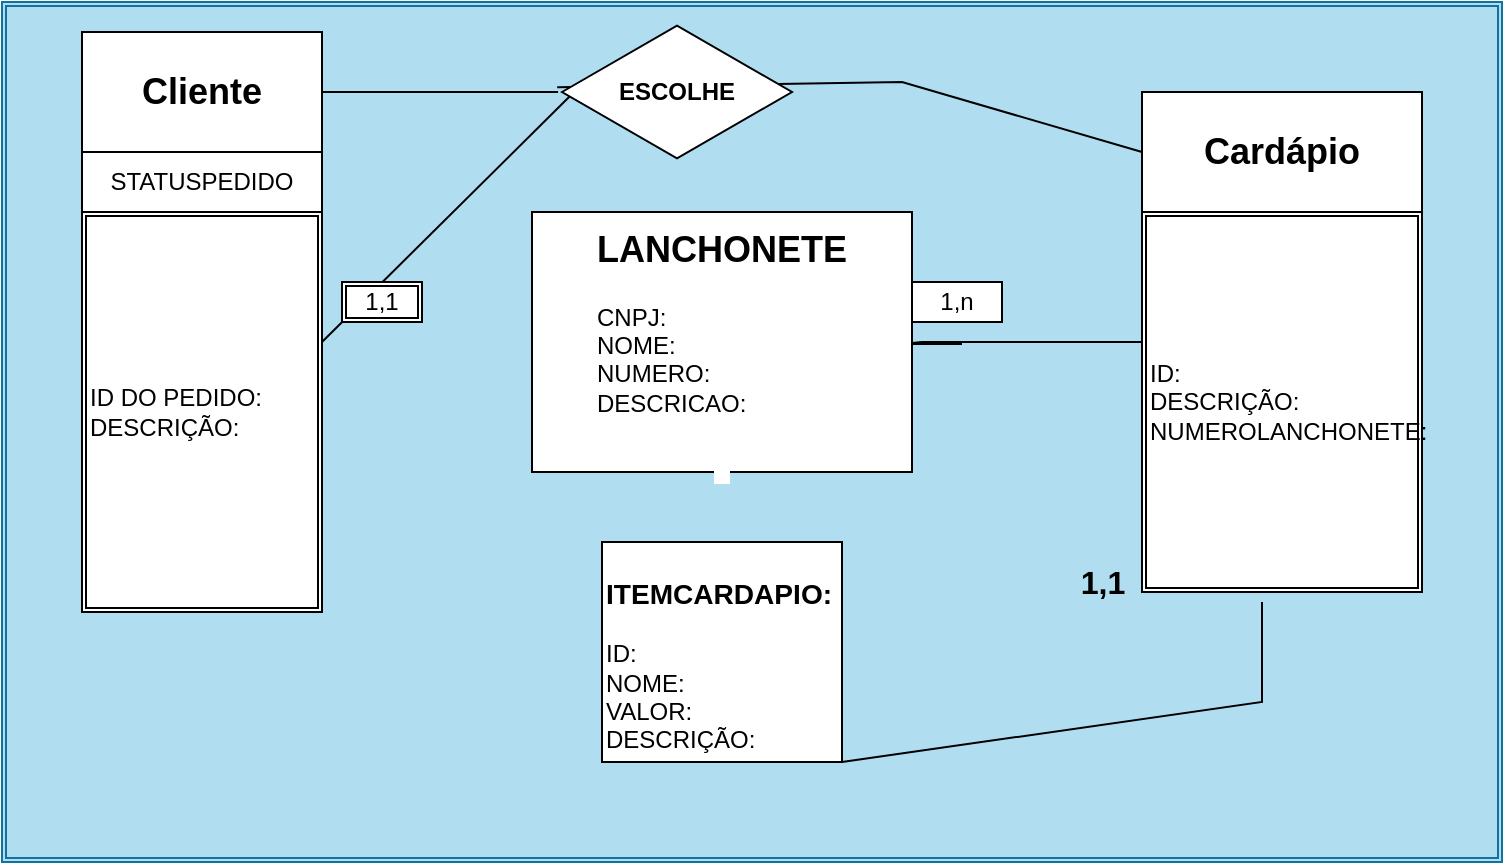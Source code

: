 <mxfile version="20.2.3" type="github"><diagram id="6pp2RV4mtEbvAsg67zJC" name="Página-1"><mxGraphModel dx="1342" dy="652" grid="1" gridSize="10" guides="1" tooltips="1" connect="1" arrows="1" fold="1" page="1" pageScale="1" pageWidth="827" pageHeight="1169" math="0" shadow="0"><root><mxCell id="0"/><mxCell id="1" parent="0"/><mxCell id="OGsb8LyxTWpnHMmIGxZ0-33" value="" style="endArrow=none;html=1;rounded=0;fontFamily=Helvetica;exitX=0.5;exitY=0;exitDx=0;exitDy=0;" edge="1" parent="1" source="OGsb8LyxTWpnHMmIGxZ0-31"><mxGeometry width="50" height="50" relative="1" as="geometry"><mxPoint x="390" y="430" as="sourcePoint"/><mxPoint x="370" y="320" as="targetPoint"/></mxGeometry></mxCell><mxCell id="OGsb8LyxTWpnHMmIGxZ0-43" value="" style="shape=ext;double=1;rounded=0;whiteSpace=wrap;html=1;labelBackgroundColor=#CCFFFF;fontFamily=Helvetica;fillColor=#b1ddf0;strokeColor=#10739e;" vertex="1" parent="1"><mxGeometry x="10" y="90" width="750" height="430" as="geometry"/></mxCell><mxCell id="OGsb8LyxTWpnHMmIGxZ0-31" value="&lt;h3&gt;ITEMCARDAPIO:&lt;/h3&gt;ID:&lt;br&gt;NOME:&lt;br&gt;VALOR:&lt;br&gt;DESCRIÇÃO:" style="rounded=0;whiteSpace=wrap;html=1;fontFamily=Helvetica;align=left;" vertex="1" parent="1"><mxGeometry x="310" y="360" width="120" height="110" as="geometry"/></mxCell><mxCell id="OGsb8LyxTWpnHMmIGxZ0-28" value="ID:&lt;br&gt;DESCRIÇÃO:&lt;br&gt;NUMEROLANCHONETE:" style="shape=ext;double=1;rounded=0;whiteSpace=wrap;html=1;fontFamily=Helvetica;align=left;" vertex="1" parent="1"><mxGeometry x="580" y="195" width="140" height="190" as="geometry"/></mxCell><mxCell id="OGsb8LyxTWpnHMmIGxZ0-13" value="&lt;h2&gt;Cardápio&lt;/h2&gt;" style="rounded=0;whiteSpace=wrap;html=1;" vertex="1" parent="1"><mxGeometry x="580" y="135" width="140" height="60" as="geometry"/></mxCell><mxCell id="OGsb8LyxTWpnHMmIGxZ0-40" value="&lt;h6&gt;1,1&lt;/h6&gt;" style="text;strokeColor=none;fillColor=none;html=1;fontSize=24;fontStyle=1;verticalAlign=middle;align=center;fontFamily=Helvetica;" vertex="1" parent="1"><mxGeometry x="510" y="360" width="100" height="40" as="geometry"/></mxCell><mxCell id="OGsb8LyxTWpnHMmIGxZ0-39" value="" style="endArrow=none;html=1;rounded=0;fontFamily=Helvetica;exitX=1;exitY=1;exitDx=0;exitDy=0;" edge="1" parent="1" source="OGsb8LyxTWpnHMmIGxZ0-31"><mxGeometry width="50" height="50" relative="1" as="geometry"><mxPoint x="390" y="430" as="sourcePoint"/><mxPoint x="640" y="390" as="targetPoint"/><Array as="points"><mxPoint x="640" y="440"/></Array></mxGeometry></mxCell><mxCell id="OGsb8LyxTWpnHMmIGxZ0-35" value="" style="endArrow=none;html=1;rounded=0;fontFamily=Helvetica;" edge="1" parent="1"><mxGeometry width="50" height="50" relative="1" as="geometry"><mxPoint x="490" y="261" as="sourcePoint"/><mxPoint x="580" y="260" as="targetPoint"/><Array as="points"><mxPoint x="460" y="261"/><mxPoint x="470" y="260"/></Array></mxGeometry></mxCell><mxCell id="OGsb8LyxTWpnHMmIGxZ0-15" value="" style="endArrow=none;html=1;rounded=0;entryX=0;entryY=0.5;entryDx=0;entryDy=0;exitX=-0.021;exitY=0.466;exitDx=0;exitDy=0;exitPerimeter=0;" edge="1" parent="1" source="OGsb8LyxTWpnHMmIGxZ0-16" target="OGsb8LyxTWpnHMmIGxZ0-13"><mxGeometry width="50" height="50" relative="1" as="geometry"><mxPoint x="270" y="150" as="sourcePoint"/><mxPoint x="310" y="125" as="targetPoint"/><Array as="points"><mxPoint x="460" y="130"/></Array></mxGeometry></mxCell><mxCell id="OGsb8LyxTWpnHMmIGxZ0-12" value="" style="endArrow=none;html=1;rounded=0;exitX=1;exitY=0.5;exitDx=0;exitDy=0;entryX=-0.017;entryY=0.5;entryDx=0;entryDy=0;entryPerimeter=0;" edge="1" parent="1" source="OGsb8LyxTWpnHMmIGxZ0-11" target="OGsb8LyxTWpnHMmIGxZ0-16"><mxGeometry width="50" height="50" relative="1" as="geometry"><mxPoint x="390" y="360" as="sourcePoint"/><mxPoint x="210" y="150" as="targetPoint"/><Array as="points"/></mxGeometry></mxCell><mxCell id="OGsb8LyxTWpnHMmIGxZ0-34" value="" style="endArrow=none;html=1;rounded=0;fontFamily=Helvetica;entryX=0.035;entryY=0.529;entryDx=0;entryDy=0;entryPerimeter=0;" edge="1" parent="1" target="OGsb8LyxTWpnHMmIGxZ0-16"><mxGeometry width="50" height="50" relative="1" as="geometry"><mxPoint x="170" y="260" as="sourcePoint"/><mxPoint x="440" y="440" as="targetPoint"/><Array as="points"><mxPoint x="170" y="260"/></Array></mxGeometry></mxCell><mxCell id="OGsb8LyxTWpnHMmIGxZ0-36" value="1,1" style="shape=ext;double=1;rounded=0;whiteSpace=wrap;html=1;fontFamily=Helvetica;" vertex="1" parent="1"><mxGeometry x="180" y="230" width="40" height="20" as="geometry"/></mxCell><mxCell id="OGsb8LyxTWpnHMmIGxZ0-19" value="ID DO PEDIDO:&lt;br&gt;DESCRIÇÃO:" style="shape=ext;double=1;rounded=0;whiteSpace=wrap;html=1;fontFamily=Helvetica;align=left;" vertex="1" parent="1"><mxGeometry x="50" y="195" width="120" height="200" as="geometry"/></mxCell><mxCell id="OGsb8LyxTWpnHMmIGxZ0-27" value="STATUSPEDIDO" style="rounded=0;whiteSpace=wrap;html=1;fontFamily=Helvetica;" vertex="1" parent="1"><mxGeometry x="50" y="165" width="120" height="30" as="geometry"/></mxCell><mxCell id="OGsb8LyxTWpnHMmIGxZ0-11" value="&lt;h2&gt;Cliente&lt;/h2&gt;" style="rounded=0;whiteSpace=wrap;html=1;fontStyle=1;fontFamily=Helvetica;" vertex="1" parent="1"><mxGeometry x="50" y="105" width="120" height="60" as="geometry"/></mxCell><mxCell id="OGsb8LyxTWpnHMmIGxZ0-29" value="&lt;h2&gt;LANCHONETE&lt;/h2&gt;&lt;div style=&quot;text-align: left;&quot;&gt;CNPJ:&lt;/div&gt;&lt;div style=&quot;text-align: left;&quot;&gt;NOME:&lt;/div&gt;&lt;div style=&quot;text-align: left;&quot;&gt;NUMERO:&lt;/div&gt;&lt;div style=&quot;text-align: left;&quot;&gt;DESCRICAO:&lt;/div&gt;&lt;div style=&quot;text-align: left;&quot;&gt;&lt;br&gt;&lt;/div&gt;&lt;b style=&quot;color: rgb(32, 33, 36); font-family: arial, sans-serif; font-size: 16px; text-align: left; background-color: rgb(255, 255, 255);&quot;&gt;&amp;nbsp;&lt;/b&gt;&lt;b style=&quot;color: rgb(32, 33, 36); font-family: arial, sans-serif; font-size: 16px; text-align: left; background-color: rgb(255, 255, 255);&quot;&gt;&amp;nbsp;&lt;/b&gt;" style="rounded=0;whiteSpace=wrap;html=1;fontFamily=Helvetica;" vertex="1" parent="1"><mxGeometry x="275" y="195" width="190" height="130" as="geometry"/></mxCell><mxCell id="OGsb8LyxTWpnHMmIGxZ0-16" value="&lt;b&gt;ESCOLHE&lt;/b&gt;" style="html=1;whiteSpace=wrap;aspect=fixed;shape=isoRectangle;" vertex="1" parent="1"><mxGeometry x="290" y="100.5" width="115" height="69" as="geometry"/></mxCell><mxCell id="OGsb8LyxTWpnHMmIGxZ0-38" value="1,n" style="rounded=0;whiteSpace=wrap;html=1;fontFamily=Helvetica;" vertex="1" parent="1"><mxGeometry x="465" y="230" width="45" height="20" as="geometry"/></mxCell></root></mxGraphModel></diagram></mxfile>